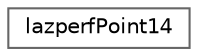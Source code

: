 digraph "Gráfico de jerarquía de clases"
{
 // LATEX_PDF_SIZE
  bgcolor="transparent";
  edge [fontname=Helvetica,fontsize=10,labelfontname=Helvetica,labelfontsize=10];
  node [fontname=Helvetica,fontsize=10,shape=box,height=0.2,width=0.4];
  rankdir="LR";
  Node0 [id="Node000000",label="lazperfPoint14",height=0.2,width=0.4,color="grey40", fillcolor="white", style="filled",URL="$db/d05/structlazperf_point14.html",tooltip=" "];
}
